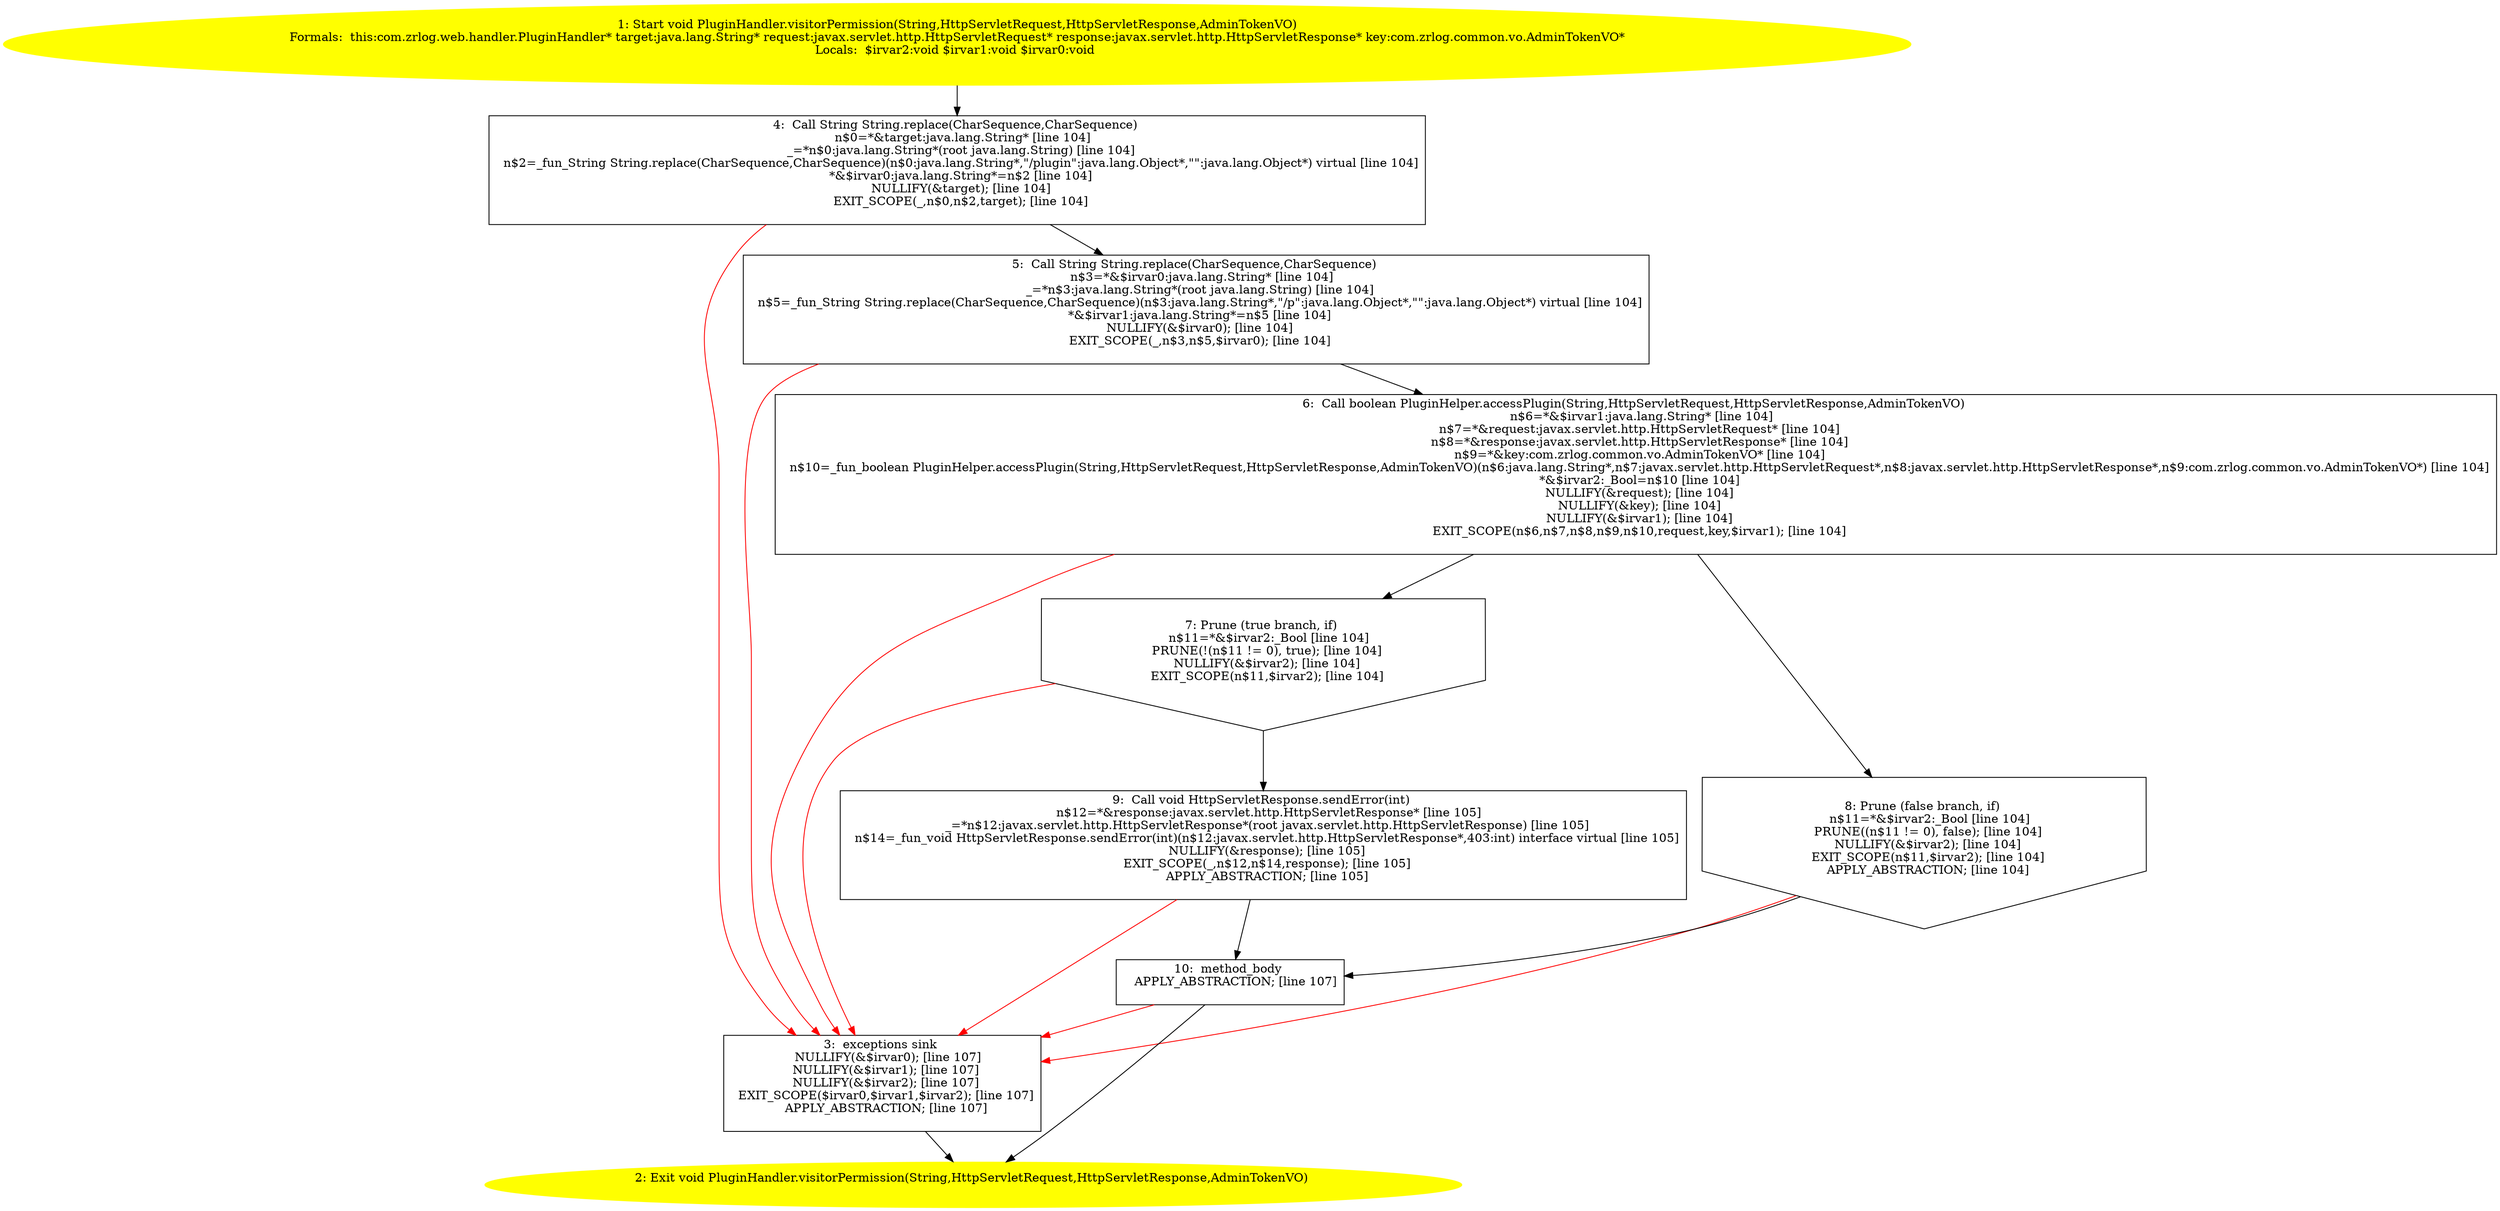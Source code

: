 /* @generated */
digraph cfg {
"com.zrlog.web.handler.PluginHandler.visitorPermission(java.lang.String,javax.servlet.http.HttpServle.19bfe87b04183601b8ac702ea7068cd2_1" [label="1: Start void PluginHandler.visitorPermission(String,HttpServletRequest,HttpServletResponse,AdminTokenVO)\nFormals:  this:com.zrlog.web.handler.PluginHandler* target:java.lang.String* request:javax.servlet.http.HttpServletRequest* response:javax.servlet.http.HttpServletResponse* key:com.zrlog.common.vo.AdminTokenVO*\nLocals:  $irvar2:void $irvar1:void $irvar0:void \n  " color=yellow style=filled]
	

	 "com.zrlog.web.handler.PluginHandler.visitorPermission(java.lang.String,javax.servlet.http.HttpServle.19bfe87b04183601b8ac702ea7068cd2_1" -> "com.zrlog.web.handler.PluginHandler.visitorPermission(java.lang.String,javax.servlet.http.HttpServle.19bfe87b04183601b8ac702ea7068cd2_4" ;
"com.zrlog.web.handler.PluginHandler.visitorPermission(java.lang.String,javax.servlet.http.HttpServle.19bfe87b04183601b8ac702ea7068cd2_2" [label="2: Exit void PluginHandler.visitorPermission(String,HttpServletRequest,HttpServletResponse,AdminTokenVO) \n  " color=yellow style=filled]
	

"com.zrlog.web.handler.PluginHandler.visitorPermission(java.lang.String,javax.servlet.http.HttpServle.19bfe87b04183601b8ac702ea7068cd2_3" [label="3:  exceptions sink \n   NULLIFY(&$irvar0); [line 107]\n  NULLIFY(&$irvar1); [line 107]\n  NULLIFY(&$irvar2); [line 107]\n  EXIT_SCOPE($irvar0,$irvar1,$irvar2); [line 107]\n  APPLY_ABSTRACTION; [line 107]\n " shape="box"]
	

	 "com.zrlog.web.handler.PluginHandler.visitorPermission(java.lang.String,javax.servlet.http.HttpServle.19bfe87b04183601b8ac702ea7068cd2_3" -> "com.zrlog.web.handler.PluginHandler.visitorPermission(java.lang.String,javax.servlet.http.HttpServle.19bfe87b04183601b8ac702ea7068cd2_2" ;
"com.zrlog.web.handler.PluginHandler.visitorPermission(java.lang.String,javax.servlet.http.HttpServle.19bfe87b04183601b8ac702ea7068cd2_4" [label="4:  Call String String.replace(CharSequence,CharSequence) \n   n$0=*&target:java.lang.String* [line 104]\n  _=*n$0:java.lang.String*(root java.lang.String) [line 104]\n  n$2=_fun_String String.replace(CharSequence,CharSequence)(n$0:java.lang.String*,\"/plugin\":java.lang.Object*,\"\":java.lang.Object*) virtual [line 104]\n  *&$irvar0:java.lang.String*=n$2 [line 104]\n  NULLIFY(&target); [line 104]\n  EXIT_SCOPE(_,n$0,n$2,target); [line 104]\n " shape="box"]
	

	 "com.zrlog.web.handler.PluginHandler.visitorPermission(java.lang.String,javax.servlet.http.HttpServle.19bfe87b04183601b8ac702ea7068cd2_4" -> "com.zrlog.web.handler.PluginHandler.visitorPermission(java.lang.String,javax.servlet.http.HttpServle.19bfe87b04183601b8ac702ea7068cd2_5" ;
	 "com.zrlog.web.handler.PluginHandler.visitorPermission(java.lang.String,javax.servlet.http.HttpServle.19bfe87b04183601b8ac702ea7068cd2_4" -> "com.zrlog.web.handler.PluginHandler.visitorPermission(java.lang.String,javax.servlet.http.HttpServle.19bfe87b04183601b8ac702ea7068cd2_3" [color="red" ];
"com.zrlog.web.handler.PluginHandler.visitorPermission(java.lang.String,javax.servlet.http.HttpServle.19bfe87b04183601b8ac702ea7068cd2_5" [label="5:  Call String String.replace(CharSequence,CharSequence) \n   n$3=*&$irvar0:java.lang.String* [line 104]\n  _=*n$3:java.lang.String*(root java.lang.String) [line 104]\n  n$5=_fun_String String.replace(CharSequence,CharSequence)(n$3:java.lang.String*,\"/p\":java.lang.Object*,\"\":java.lang.Object*) virtual [line 104]\n  *&$irvar1:java.lang.String*=n$5 [line 104]\n  NULLIFY(&$irvar0); [line 104]\n  EXIT_SCOPE(_,n$3,n$5,$irvar0); [line 104]\n " shape="box"]
	

	 "com.zrlog.web.handler.PluginHandler.visitorPermission(java.lang.String,javax.servlet.http.HttpServle.19bfe87b04183601b8ac702ea7068cd2_5" -> "com.zrlog.web.handler.PluginHandler.visitorPermission(java.lang.String,javax.servlet.http.HttpServle.19bfe87b04183601b8ac702ea7068cd2_6" ;
	 "com.zrlog.web.handler.PluginHandler.visitorPermission(java.lang.String,javax.servlet.http.HttpServle.19bfe87b04183601b8ac702ea7068cd2_5" -> "com.zrlog.web.handler.PluginHandler.visitorPermission(java.lang.String,javax.servlet.http.HttpServle.19bfe87b04183601b8ac702ea7068cd2_3" [color="red" ];
"com.zrlog.web.handler.PluginHandler.visitorPermission(java.lang.String,javax.servlet.http.HttpServle.19bfe87b04183601b8ac702ea7068cd2_6" [label="6:  Call boolean PluginHelper.accessPlugin(String,HttpServletRequest,HttpServletResponse,AdminTokenVO) \n   n$6=*&$irvar1:java.lang.String* [line 104]\n  n$7=*&request:javax.servlet.http.HttpServletRequest* [line 104]\n  n$8=*&response:javax.servlet.http.HttpServletResponse* [line 104]\n  n$9=*&key:com.zrlog.common.vo.AdminTokenVO* [line 104]\n  n$10=_fun_boolean PluginHelper.accessPlugin(String,HttpServletRequest,HttpServletResponse,AdminTokenVO)(n$6:java.lang.String*,n$7:javax.servlet.http.HttpServletRequest*,n$8:javax.servlet.http.HttpServletResponse*,n$9:com.zrlog.common.vo.AdminTokenVO*) [line 104]\n  *&$irvar2:_Bool=n$10 [line 104]\n  NULLIFY(&request); [line 104]\n  NULLIFY(&key); [line 104]\n  NULLIFY(&$irvar1); [line 104]\n  EXIT_SCOPE(n$6,n$7,n$8,n$9,n$10,request,key,$irvar1); [line 104]\n " shape="box"]
	

	 "com.zrlog.web.handler.PluginHandler.visitorPermission(java.lang.String,javax.servlet.http.HttpServle.19bfe87b04183601b8ac702ea7068cd2_6" -> "com.zrlog.web.handler.PluginHandler.visitorPermission(java.lang.String,javax.servlet.http.HttpServle.19bfe87b04183601b8ac702ea7068cd2_7" ;
	 "com.zrlog.web.handler.PluginHandler.visitorPermission(java.lang.String,javax.servlet.http.HttpServle.19bfe87b04183601b8ac702ea7068cd2_6" -> "com.zrlog.web.handler.PluginHandler.visitorPermission(java.lang.String,javax.servlet.http.HttpServle.19bfe87b04183601b8ac702ea7068cd2_8" ;
	 "com.zrlog.web.handler.PluginHandler.visitorPermission(java.lang.String,javax.servlet.http.HttpServle.19bfe87b04183601b8ac702ea7068cd2_6" -> "com.zrlog.web.handler.PluginHandler.visitorPermission(java.lang.String,javax.servlet.http.HttpServle.19bfe87b04183601b8ac702ea7068cd2_3" [color="red" ];
"com.zrlog.web.handler.PluginHandler.visitorPermission(java.lang.String,javax.servlet.http.HttpServle.19bfe87b04183601b8ac702ea7068cd2_7" [label="7: Prune (true branch, if) \n   n$11=*&$irvar2:_Bool [line 104]\n  PRUNE(!(n$11 != 0), true); [line 104]\n  NULLIFY(&$irvar2); [line 104]\n  EXIT_SCOPE(n$11,$irvar2); [line 104]\n " shape="invhouse"]
	

	 "com.zrlog.web.handler.PluginHandler.visitorPermission(java.lang.String,javax.servlet.http.HttpServle.19bfe87b04183601b8ac702ea7068cd2_7" -> "com.zrlog.web.handler.PluginHandler.visitorPermission(java.lang.String,javax.servlet.http.HttpServle.19bfe87b04183601b8ac702ea7068cd2_9" ;
	 "com.zrlog.web.handler.PluginHandler.visitorPermission(java.lang.String,javax.servlet.http.HttpServle.19bfe87b04183601b8ac702ea7068cd2_7" -> "com.zrlog.web.handler.PluginHandler.visitorPermission(java.lang.String,javax.servlet.http.HttpServle.19bfe87b04183601b8ac702ea7068cd2_3" [color="red" ];
"com.zrlog.web.handler.PluginHandler.visitorPermission(java.lang.String,javax.servlet.http.HttpServle.19bfe87b04183601b8ac702ea7068cd2_8" [label="8: Prune (false branch, if) \n   n$11=*&$irvar2:_Bool [line 104]\n  PRUNE((n$11 != 0), false); [line 104]\n  NULLIFY(&$irvar2); [line 104]\n  EXIT_SCOPE(n$11,$irvar2); [line 104]\n  APPLY_ABSTRACTION; [line 104]\n " shape="invhouse"]
	

	 "com.zrlog.web.handler.PluginHandler.visitorPermission(java.lang.String,javax.servlet.http.HttpServle.19bfe87b04183601b8ac702ea7068cd2_8" -> "com.zrlog.web.handler.PluginHandler.visitorPermission(java.lang.String,javax.servlet.http.HttpServle.19bfe87b04183601b8ac702ea7068cd2_10" ;
	 "com.zrlog.web.handler.PluginHandler.visitorPermission(java.lang.String,javax.servlet.http.HttpServle.19bfe87b04183601b8ac702ea7068cd2_8" -> "com.zrlog.web.handler.PluginHandler.visitorPermission(java.lang.String,javax.servlet.http.HttpServle.19bfe87b04183601b8ac702ea7068cd2_3" [color="red" ];
"com.zrlog.web.handler.PluginHandler.visitorPermission(java.lang.String,javax.servlet.http.HttpServle.19bfe87b04183601b8ac702ea7068cd2_9" [label="9:  Call void HttpServletResponse.sendError(int) \n   n$12=*&response:javax.servlet.http.HttpServletResponse* [line 105]\n  _=*n$12:javax.servlet.http.HttpServletResponse*(root javax.servlet.http.HttpServletResponse) [line 105]\n  n$14=_fun_void HttpServletResponse.sendError(int)(n$12:javax.servlet.http.HttpServletResponse*,403:int) interface virtual [line 105]\n  NULLIFY(&response); [line 105]\n  EXIT_SCOPE(_,n$12,n$14,response); [line 105]\n  APPLY_ABSTRACTION; [line 105]\n " shape="box"]
	

	 "com.zrlog.web.handler.PluginHandler.visitorPermission(java.lang.String,javax.servlet.http.HttpServle.19bfe87b04183601b8ac702ea7068cd2_9" -> "com.zrlog.web.handler.PluginHandler.visitorPermission(java.lang.String,javax.servlet.http.HttpServle.19bfe87b04183601b8ac702ea7068cd2_10" ;
	 "com.zrlog.web.handler.PluginHandler.visitorPermission(java.lang.String,javax.servlet.http.HttpServle.19bfe87b04183601b8ac702ea7068cd2_9" -> "com.zrlog.web.handler.PluginHandler.visitorPermission(java.lang.String,javax.servlet.http.HttpServle.19bfe87b04183601b8ac702ea7068cd2_3" [color="red" ];
"com.zrlog.web.handler.PluginHandler.visitorPermission(java.lang.String,javax.servlet.http.HttpServle.19bfe87b04183601b8ac702ea7068cd2_10" [label="10:  method_body \n   APPLY_ABSTRACTION; [line 107]\n " shape="box"]
	

	 "com.zrlog.web.handler.PluginHandler.visitorPermission(java.lang.String,javax.servlet.http.HttpServle.19bfe87b04183601b8ac702ea7068cd2_10" -> "com.zrlog.web.handler.PluginHandler.visitorPermission(java.lang.String,javax.servlet.http.HttpServle.19bfe87b04183601b8ac702ea7068cd2_2" ;
	 "com.zrlog.web.handler.PluginHandler.visitorPermission(java.lang.String,javax.servlet.http.HttpServle.19bfe87b04183601b8ac702ea7068cd2_10" -> "com.zrlog.web.handler.PluginHandler.visitorPermission(java.lang.String,javax.servlet.http.HttpServle.19bfe87b04183601b8ac702ea7068cd2_3" [color="red" ];
}
